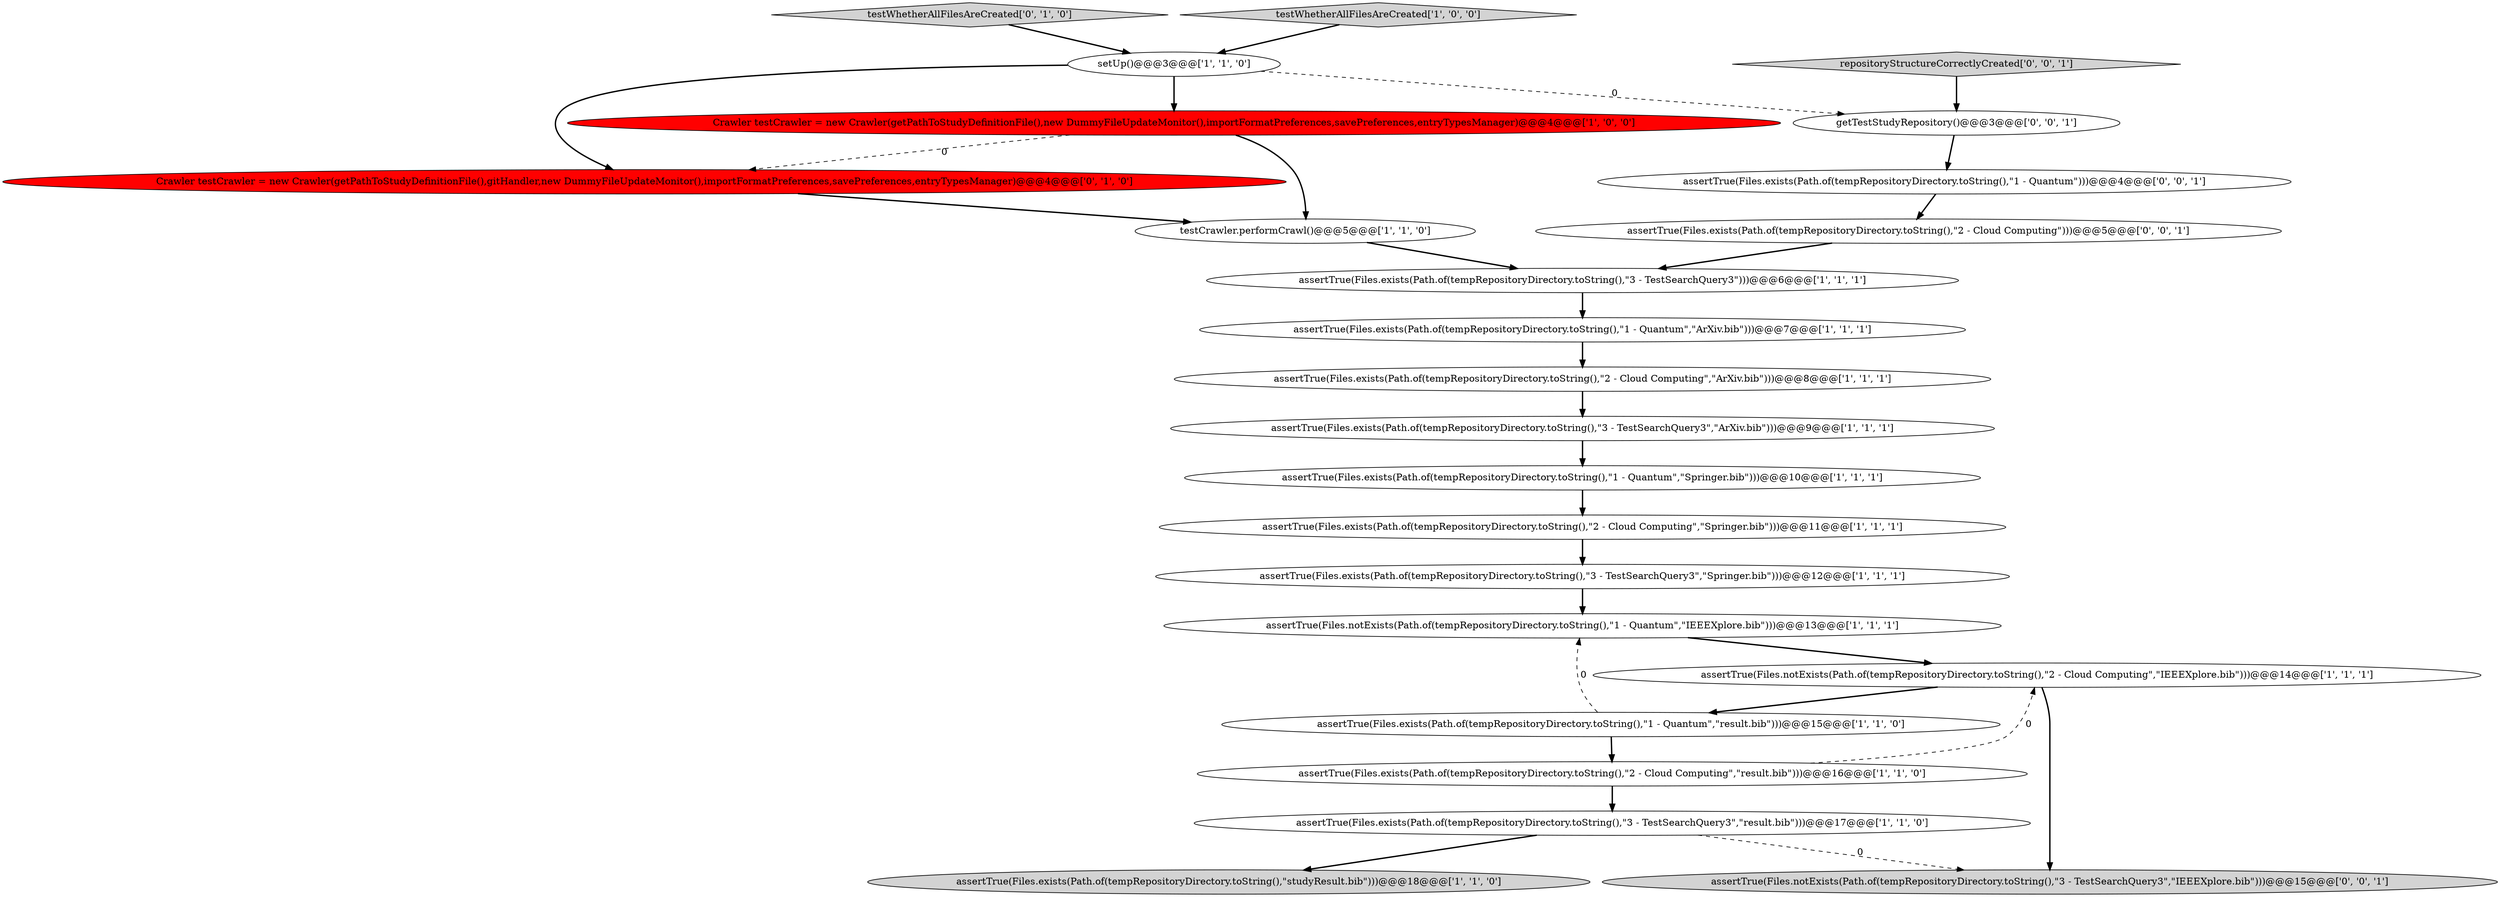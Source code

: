 digraph {
4 [style = filled, label = "assertTrue(Files.exists(Path.of(tempRepositoryDirectory.toString(),\"3 - TestSearchQuery3\",\"Springer.bib\")))@@@12@@@['1', '1', '1']", fillcolor = white, shape = ellipse image = "AAA0AAABBB1BBB"];
18 [style = filled, label = "testWhetherAllFilesAreCreated['0', '1', '0']", fillcolor = lightgray, shape = diamond image = "AAA0AAABBB2BBB"];
21 [style = filled, label = "assertTrue(Files.exists(Path.of(tempRepositoryDirectory.toString(),\"1 - Quantum\")))@@@4@@@['0', '0', '1']", fillcolor = white, shape = ellipse image = "AAA0AAABBB3BBB"];
19 [style = filled, label = "repositoryStructureCorrectlyCreated['0', '0', '1']", fillcolor = lightgray, shape = diamond image = "AAA0AAABBB3BBB"];
0 [style = filled, label = "setUp()@@@3@@@['1', '1', '0']", fillcolor = white, shape = ellipse image = "AAA0AAABBB1BBB"];
9 [style = filled, label = "assertTrue(Files.exists(Path.of(tempRepositoryDirectory.toString(),\"2 - Cloud Computing\",\"ArXiv.bib\")))@@@8@@@['1', '1', '1']", fillcolor = white, shape = ellipse image = "AAA0AAABBB1BBB"];
2 [style = filled, label = "assertTrue(Files.exists(Path.of(tempRepositoryDirectory.toString(),\"3 - TestSearchQuery3\",\"result.bib\")))@@@17@@@['1', '1', '0']", fillcolor = white, shape = ellipse image = "AAA0AAABBB1BBB"];
20 [style = filled, label = "assertTrue(Files.exists(Path.of(tempRepositoryDirectory.toString(),\"2 - Cloud Computing\")))@@@5@@@['0', '0', '1']", fillcolor = white, shape = ellipse image = "AAA0AAABBB3BBB"];
14 [style = filled, label = "assertTrue(Files.exists(Path.of(tempRepositoryDirectory.toString(),\"3 - TestSearchQuery3\",\"ArXiv.bib\")))@@@9@@@['1', '1', '1']", fillcolor = white, shape = ellipse image = "AAA0AAABBB1BBB"];
8 [style = filled, label = "assertTrue(Files.exists(Path.of(tempRepositoryDirectory.toString(),\"3 - TestSearchQuery3\")))@@@6@@@['1', '1', '1']", fillcolor = white, shape = ellipse image = "AAA0AAABBB1BBB"];
5 [style = filled, label = "Crawler testCrawler = new Crawler(getPathToStudyDefinitionFile(),new DummyFileUpdateMonitor(),importFormatPreferences,savePreferences,entryTypesManager)@@@4@@@['1', '0', '0']", fillcolor = red, shape = ellipse image = "AAA1AAABBB1BBB"];
13 [style = filled, label = "assertTrue(Files.exists(Path.of(tempRepositoryDirectory.toString(),\"2 - Cloud Computing\",\"result.bib\")))@@@16@@@['1', '1', '0']", fillcolor = white, shape = ellipse image = "AAA0AAABBB1BBB"];
6 [style = filled, label = "assertTrue(Files.exists(Path.of(tempRepositoryDirectory.toString(),\"1 - Quantum\",\"result.bib\")))@@@15@@@['1', '1', '0']", fillcolor = white, shape = ellipse image = "AAA0AAABBB1BBB"];
17 [style = filled, label = "Crawler testCrawler = new Crawler(getPathToStudyDefinitionFile(),gitHandler,new DummyFileUpdateMonitor(),importFormatPreferences,savePreferences,entryTypesManager)@@@4@@@['0', '1', '0']", fillcolor = red, shape = ellipse image = "AAA1AAABBB2BBB"];
23 [style = filled, label = "assertTrue(Files.notExists(Path.of(tempRepositoryDirectory.toString(),\"3 - TestSearchQuery3\",\"IEEEXplore.bib\")))@@@15@@@['0', '0', '1']", fillcolor = lightgray, shape = ellipse image = "AAA0AAABBB3BBB"];
10 [style = filled, label = "assertTrue(Files.exists(Path.of(tempRepositoryDirectory.toString(),\"studyResult.bib\")))@@@18@@@['1', '1', '0']", fillcolor = lightgray, shape = ellipse image = "AAA0AAABBB1BBB"];
7 [style = filled, label = "assertTrue(Files.notExists(Path.of(tempRepositoryDirectory.toString(),\"1 - Quantum\",\"IEEEXplore.bib\")))@@@13@@@['1', '1', '1']", fillcolor = white, shape = ellipse image = "AAA0AAABBB1BBB"];
1 [style = filled, label = "testCrawler.performCrawl()@@@5@@@['1', '1', '0']", fillcolor = white, shape = ellipse image = "AAA0AAABBB1BBB"];
22 [style = filled, label = "getTestStudyRepository()@@@3@@@['0', '0', '1']", fillcolor = white, shape = ellipse image = "AAA0AAABBB3BBB"];
15 [style = filled, label = "assertTrue(Files.exists(Path.of(tempRepositoryDirectory.toString(),\"1 - Quantum\",\"Springer.bib\")))@@@10@@@['1', '1', '1']", fillcolor = white, shape = ellipse image = "AAA0AAABBB1BBB"];
12 [style = filled, label = "assertTrue(Files.notExists(Path.of(tempRepositoryDirectory.toString(),\"2 - Cloud Computing\",\"IEEEXplore.bib\")))@@@14@@@['1', '1', '1']", fillcolor = white, shape = ellipse image = "AAA0AAABBB1BBB"];
11 [style = filled, label = "assertTrue(Files.exists(Path.of(tempRepositoryDirectory.toString(),\"2 - Cloud Computing\",\"Springer.bib\")))@@@11@@@['1', '1', '1']", fillcolor = white, shape = ellipse image = "AAA0AAABBB1BBB"];
16 [style = filled, label = "testWhetherAllFilesAreCreated['1', '0', '0']", fillcolor = lightgray, shape = diamond image = "AAA0AAABBB1BBB"];
3 [style = filled, label = "assertTrue(Files.exists(Path.of(tempRepositoryDirectory.toString(),\"1 - Quantum\",\"ArXiv.bib\")))@@@7@@@['1', '1', '1']", fillcolor = white, shape = ellipse image = "AAA0AAABBB1BBB"];
2->23 [style = dashed, label="0"];
16->0 [style = bold, label=""];
1->8 [style = bold, label=""];
17->1 [style = bold, label=""];
7->12 [style = bold, label=""];
0->17 [style = bold, label=""];
6->7 [style = dashed, label="0"];
11->4 [style = bold, label=""];
8->3 [style = bold, label=""];
22->21 [style = bold, label=""];
2->10 [style = bold, label=""];
12->6 [style = bold, label=""];
0->22 [style = dashed, label="0"];
4->7 [style = bold, label=""];
3->9 [style = bold, label=""];
5->1 [style = bold, label=""];
20->8 [style = bold, label=""];
21->20 [style = bold, label=""];
5->17 [style = dashed, label="0"];
15->11 [style = bold, label=""];
6->13 [style = bold, label=""];
9->14 [style = bold, label=""];
14->15 [style = bold, label=""];
12->23 [style = bold, label=""];
13->12 [style = dashed, label="0"];
19->22 [style = bold, label=""];
18->0 [style = bold, label=""];
0->5 [style = bold, label=""];
13->2 [style = bold, label=""];
}
